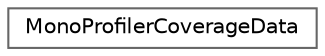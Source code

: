 digraph "Graphical Class Hierarchy"
{
 // LATEX_PDF_SIZE
  bgcolor="transparent";
  edge [fontname=Helvetica,fontsize=10,labelfontname=Helvetica,labelfontsize=10];
  node [fontname=Helvetica,fontsize=10,shape=box,height=0.2,width=0.4];
  rankdir="LR";
  Node0 [label="MonoProfilerCoverageData",height=0.2,width=0.4,color="grey40", fillcolor="white", style="filled",URL="$struct_mono_profiler_coverage_data.html",tooltip=" "];
}
